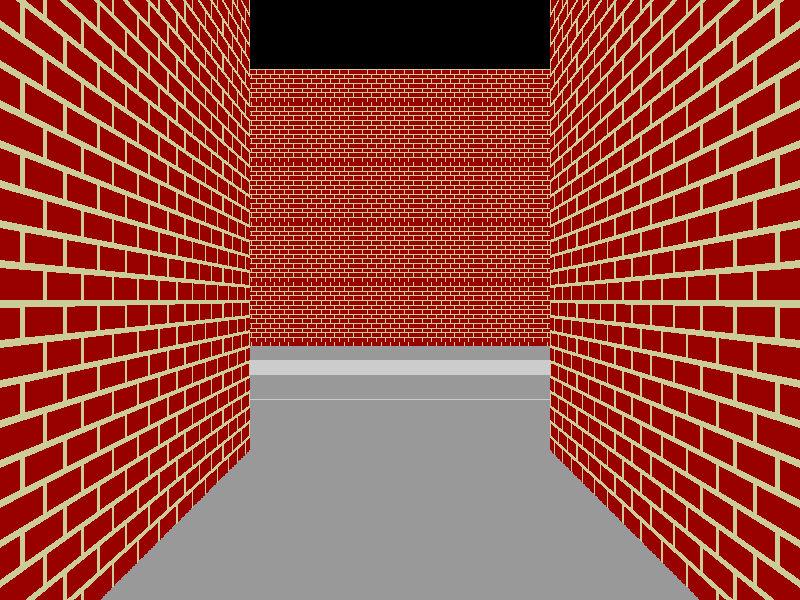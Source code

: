 //--global--------------------------
//--includes------------------------
//--declares------------------------

//mode
#declare bEdit = false;

//textures
#if (bEdit)
  #declare Wall = pigment {
                    colour rgb <1,0,0>
                  };
  #declare Pavement = pigment {
                        colour rgb <0,1,0>
                      };
  #declare Kerb = pigment {
                    colour rgb <0,0,1>
                  };
#else
  #declare Wall = pigment {
                    brick
                    colour rgb <.8,.8,.6>
                    colour rgb <.6,0,0>
                    brick_size <2,1,2>
                    mortar .2
                  };
  #declare Pavement = pigment {
                        colour rgb .6
                      };
  #declare Kerb = pigment {
                    colour rgb .8
                  };  
#end
                   
//--objects-------------------------

//walls
union {
  box {
    <-90,-10,30>,
    <-10,20,-20>
  }
  box {
    <90,-10,30>,
    <10,20,-20>
  }
  box {
    <-90,-10,120>
    <90,50,120>
  }
  texture {
    Wall
  }
}
difference {
  box {
    <-90,-10,-20>,
    <90,-20,200>
  }
  box {
    <-90,-9,50>,
    <90,-12,90>
  }
  texture {
    Pavement
  }
}
//--kerb
union {
  cylinder {
    <-90,0,0>,
    <90,0,0>,4
    scale <.5,.5,0>
    translate <0,-12,50>
  }
  cylinder {
    <-90,0,0>,
    <90,0,0>,4
    scale <.5,.5,0>
    translate <0,-12,90>
  }  
  texture {
    Kerb
  }
}


//--lights--------------------------

// create a regular point light source
light_source {
  0*x                  // light's position (translated below)
  color rgb <1,1,1>    // light's color
  translate <0, 20, 50>
}

//--camera--------------------------

// perspective (default) camera
camera {
  location  <0,0,-10>
  look_at   <0.0, 0.0,  0.0>
  right     x*image_width/image_height
}
